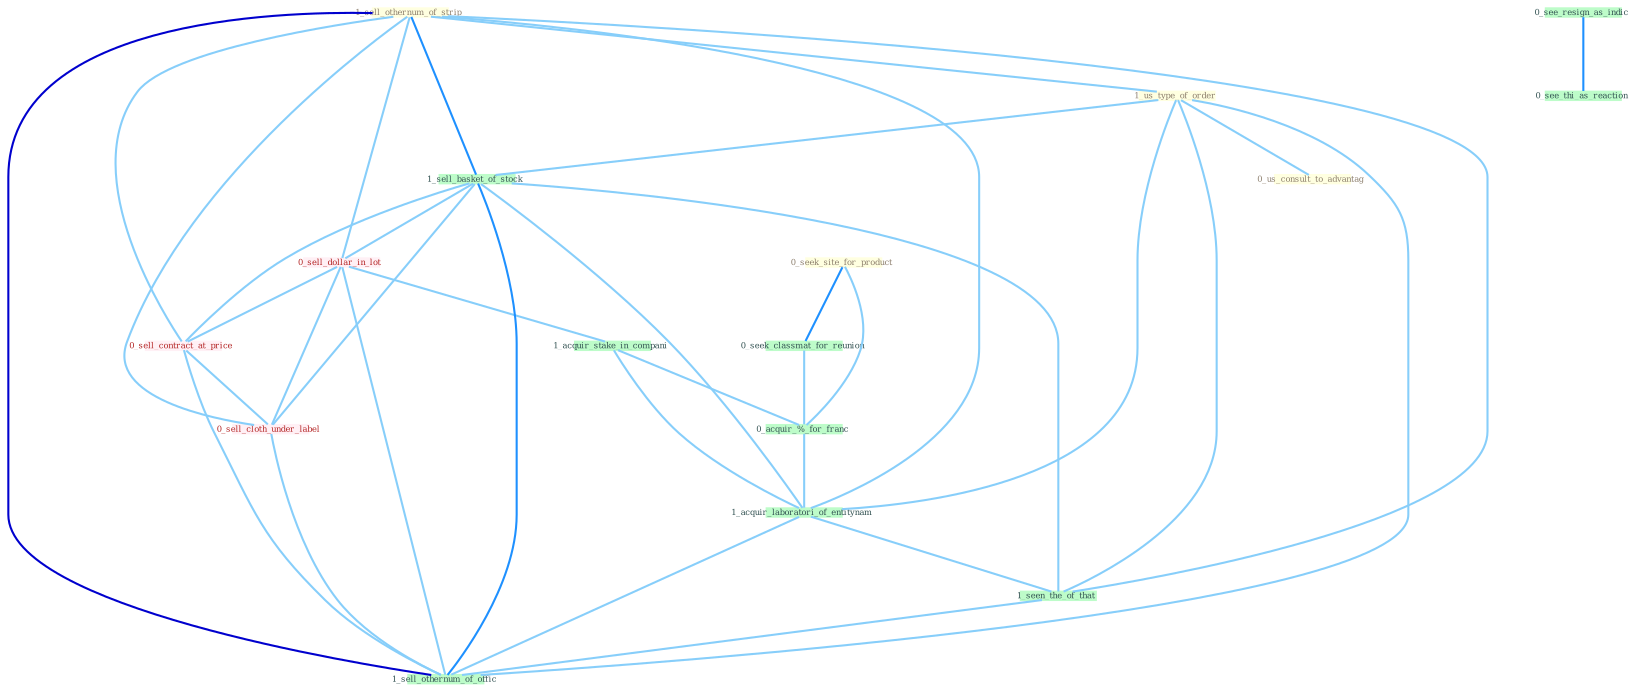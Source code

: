 Graph G{ 
    node
    [shape=polygon,style=filled,width=.5,height=.06,color="#BDFCC9",fixedsize=true,fontsize=4,
    fontcolor="#2f4f4f"];
    {node
    [color="#ffffe0", fontcolor="#8b7d6b"] "0_seek_site_for_product " "1_sell_othernum_of_strip " "1_us_type_of_order " "0_us_consult_to_advantag "}
{node [color="#fff0f5", fontcolor="#b22222"] "0_sell_dollar_in_lot " "0_sell_contract_at_price " "0_sell_cloth_under_label "}
edge [color="#B0E2FF"];

	"0_seek_site_for_product " -- "0_seek_classmat_for_reunion " [w="2", color="#1e90ff" , len=0.8];
	"0_seek_site_for_product " -- "0_acquir_%_for_franc " [w="1", color="#87cefa" ];
	"1_sell_othernum_of_strip " -- "1_us_type_of_order " [w="1", color="#87cefa" ];
	"1_sell_othernum_of_strip " -- "1_sell_basket_of_stock " [w="2", color="#1e90ff" , len=0.8];
	"1_sell_othernum_of_strip " -- "0_sell_dollar_in_lot " [w="1", color="#87cefa" ];
	"1_sell_othernum_of_strip " -- "0_sell_contract_at_price " [w="1", color="#87cefa" ];
	"1_sell_othernum_of_strip " -- "1_acquir_laboratori_of_entitynam " [w="1", color="#87cefa" ];
	"1_sell_othernum_of_strip " -- "0_sell_cloth_under_label " [w="1", color="#87cefa" ];
	"1_sell_othernum_of_strip " -- "1_seen_the_of_that " [w="1", color="#87cefa" ];
	"1_sell_othernum_of_strip " -- "1_sell_othernum_of_offic " [w="3", color="#0000cd" , len=0.6];
	"1_us_type_of_order " -- "0_us_consult_to_advantag " [w="1", color="#87cefa" ];
	"1_us_type_of_order " -- "1_sell_basket_of_stock " [w="1", color="#87cefa" ];
	"1_us_type_of_order " -- "1_acquir_laboratori_of_entitynam " [w="1", color="#87cefa" ];
	"1_us_type_of_order " -- "1_seen_the_of_that " [w="1", color="#87cefa" ];
	"1_us_type_of_order " -- "1_sell_othernum_of_offic " [w="1", color="#87cefa" ];
	"0_seek_classmat_for_reunion " -- "0_acquir_%_for_franc " [w="1", color="#87cefa" ];
	"1_sell_basket_of_stock " -- "0_sell_dollar_in_lot " [w="1", color="#87cefa" ];
	"1_sell_basket_of_stock " -- "0_sell_contract_at_price " [w="1", color="#87cefa" ];
	"1_sell_basket_of_stock " -- "1_acquir_laboratori_of_entitynam " [w="1", color="#87cefa" ];
	"1_sell_basket_of_stock " -- "0_sell_cloth_under_label " [w="1", color="#87cefa" ];
	"1_sell_basket_of_stock " -- "1_seen_the_of_that " [w="1", color="#87cefa" ];
	"1_sell_basket_of_stock " -- "1_sell_othernum_of_offic " [w="2", color="#1e90ff" , len=0.8];
	"0_sell_dollar_in_lot " -- "1_acquir_stake_in_compani " [w="1", color="#87cefa" ];
	"0_sell_dollar_in_lot " -- "0_sell_contract_at_price " [w="1", color="#87cefa" ];
	"0_sell_dollar_in_lot " -- "0_sell_cloth_under_label " [w="1", color="#87cefa" ];
	"0_sell_dollar_in_lot " -- "1_sell_othernum_of_offic " [w="1", color="#87cefa" ];
	"0_see_resign_as_indic " -- "0_see_thi_as_reaction " [w="2", color="#1e90ff" , len=0.8];
	"1_acquir_stake_in_compani " -- "0_acquir_%_for_franc " [w="1", color="#87cefa" ];
	"1_acquir_stake_in_compani " -- "1_acquir_laboratori_of_entitynam " [w="1", color="#87cefa" ];
	"0_acquir_%_for_franc " -- "1_acquir_laboratori_of_entitynam " [w="1", color="#87cefa" ];
	"0_sell_contract_at_price " -- "0_sell_cloth_under_label " [w="1", color="#87cefa" ];
	"0_sell_contract_at_price " -- "1_sell_othernum_of_offic " [w="1", color="#87cefa" ];
	"1_acquir_laboratori_of_entitynam " -- "1_seen_the_of_that " [w="1", color="#87cefa" ];
	"1_acquir_laboratori_of_entitynam " -- "1_sell_othernum_of_offic " [w="1", color="#87cefa" ];
	"0_sell_cloth_under_label " -- "1_sell_othernum_of_offic " [w="1", color="#87cefa" ];
	"1_seen_the_of_that " -- "1_sell_othernum_of_offic " [w="1", color="#87cefa" ];
}